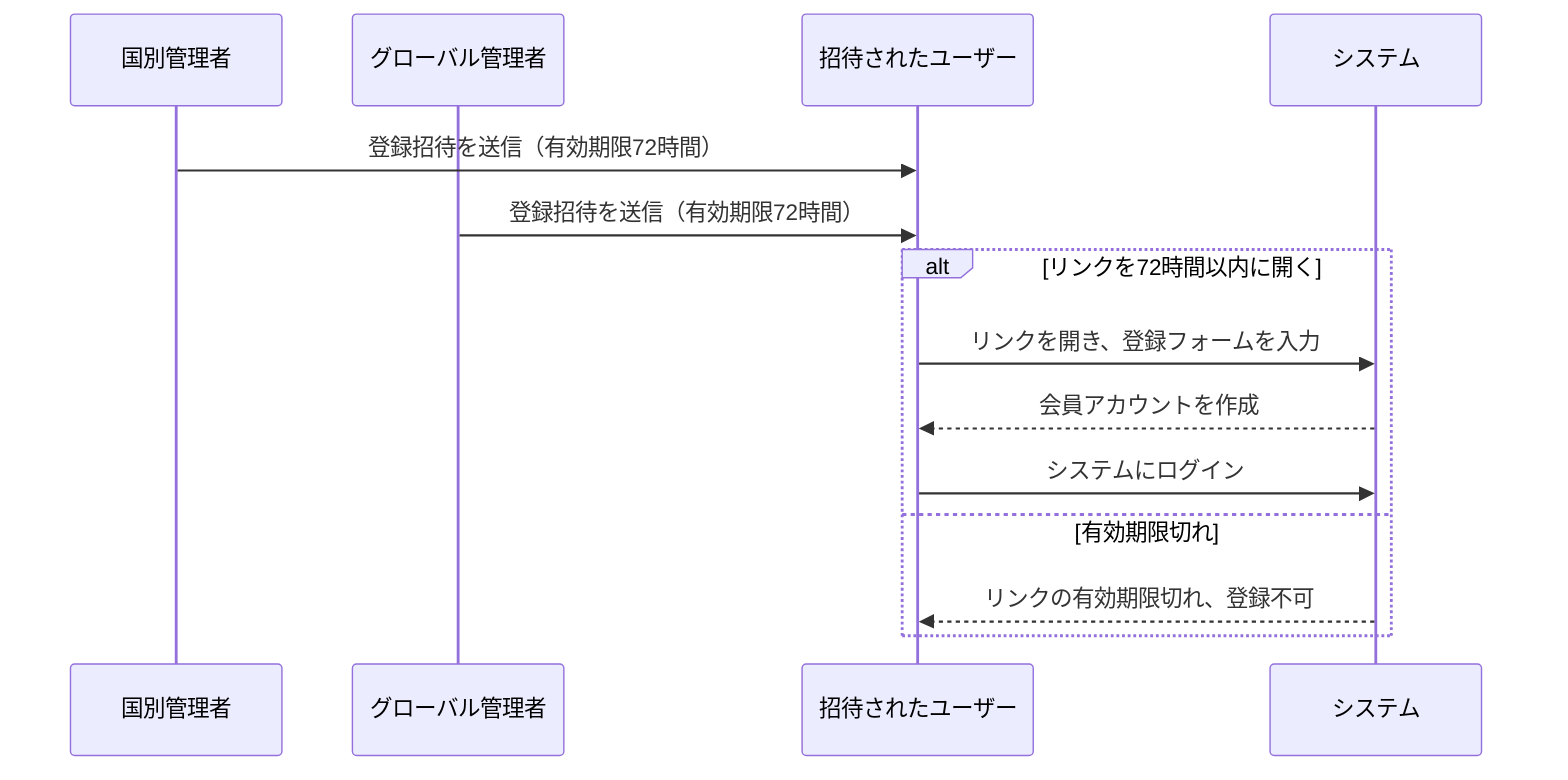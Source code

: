 sequenceDiagram
    participant CA as 国別管理者
    participant GA as グローバル管理者
    participant U as 招待されたユーザー
    participant App as システム

    CA->>U: 登録招待を送信（有効期限72時間）
    GA->>U: 登録招待を送信（有効期限72時間）

    alt リンクを72時間以内に開く
        U->>App: リンクを開き、登録フォームを入力
        App-->>U: 会員アカウントを作成
        U->>App: システムにログイン
    else 有効期限切れ
        App-->>U: リンクの有効期限切れ、登録不可
    end